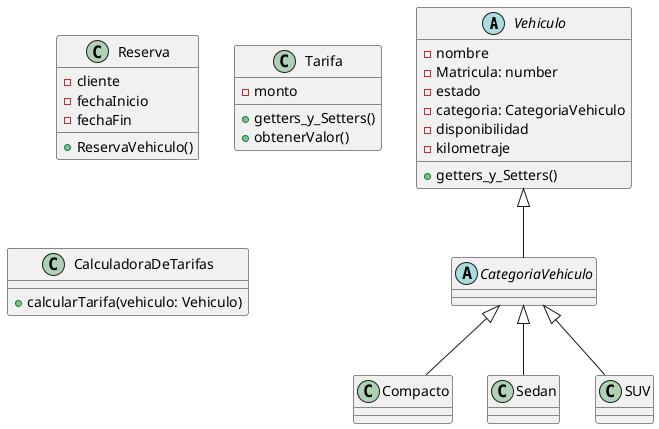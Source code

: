 @startuml Trabajo Practico Alquiler de Autos

    abstract class Vehiculo{
        - nombre
        - Matricula: number
        - estado
        - categoria: CategoriaVehiculo
        - disponibilidad
        - kilometraje

        + getters_y_Setters()
    }

    abstract class CategoriaVehiculo extends Vehiculo{
    }

    class Compacto extends CategoriaVehiculo{}
    class Sedan extends CategoriaVehiculo{}
    class SUV extends CategoriaVehiculo{}

    class Reserva{
        - cliente
        - fechaInicio
        - fechaFin
        + ReservaVehiculo()
    }

    class Tarifa{
        - monto
        + getters_y_Setters()
        + obtenerValor()
    }
    class CalculadoraDeTarifas{
            + calcularTarifa(vehiculo: Vehiculo)
    }

@enduml
